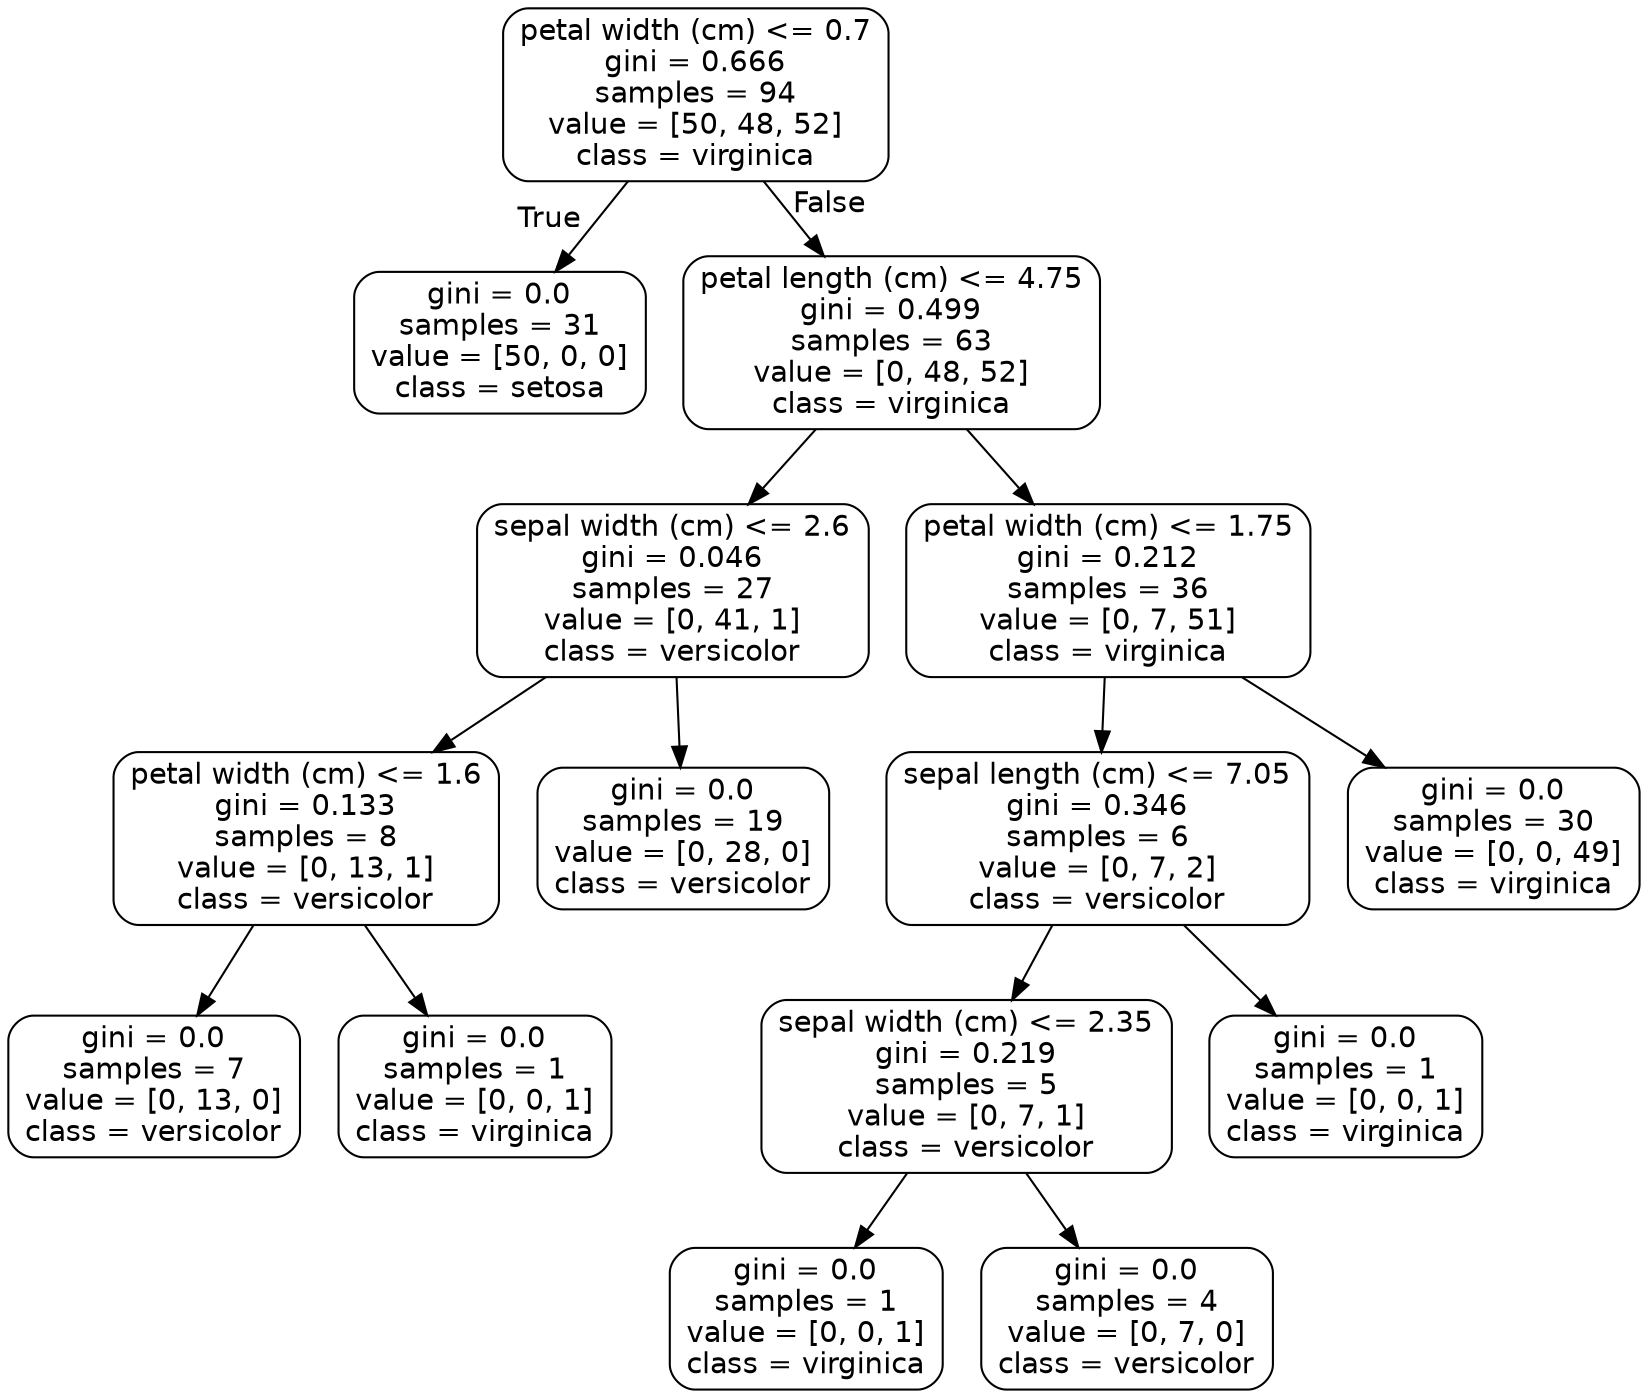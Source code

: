 digraph Tree {
node [shape=box, style="rounded", color="black", fontname=helvetica] ;
edge [fontname=helvetica] ;
0 [label="petal width (cm) <= 0.7\ngini = 0.666\nsamples = 94\nvalue = [50, 48, 52]\nclass = virginica"] ;
1 [label="gini = 0.0\nsamples = 31\nvalue = [50, 0, 0]\nclass = setosa"] ;
0 -> 1 [labeldistance=2.5, labelangle=45, headlabel="True"] ;
2 [label="petal length (cm) <= 4.75\ngini = 0.499\nsamples = 63\nvalue = [0, 48, 52]\nclass = virginica"] ;
0 -> 2 [labeldistance=2.5, labelangle=-45, headlabel="False"] ;
3 [label="sepal width (cm) <= 2.6\ngini = 0.046\nsamples = 27\nvalue = [0, 41, 1]\nclass = versicolor"] ;
2 -> 3 ;
4 [label="petal width (cm) <= 1.6\ngini = 0.133\nsamples = 8\nvalue = [0, 13, 1]\nclass = versicolor"] ;
3 -> 4 ;
5 [label="gini = 0.0\nsamples = 7\nvalue = [0, 13, 0]\nclass = versicolor"] ;
4 -> 5 ;
6 [label="gini = 0.0\nsamples = 1\nvalue = [0, 0, 1]\nclass = virginica"] ;
4 -> 6 ;
7 [label="gini = 0.0\nsamples = 19\nvalue = [0, 28, 0]\nclass = versicolor"] ;
3 -> 7 ;
8 [label="petal width (cm) <= 1.75\ngini = 0.212\nsamples = 36\nvalue = [0, 7, 51]\nclass = virginica"] ;
2 -> 8 ;
9 [label="sepal length (cm) <= 7.05\ngini = 0.346\nsamples = 6\nvalue = [0, 7, 2]\nclass = versicolor"] ;
8 -> 9 ;
10 [label="sepal width (cm) <= 2.35\ngini = 0.219\nsamples = 5\nvalue = [0, 7, 1]\nclass = versicolor"] ;
9 -> 10 ;
11 [label="gini = 0.0\nsamples = 1\nvalue = [0, 0, 1]\nclass = virginica"] ;
10 -> 11 ;
12 [label="gini = 0.0\nsamples = 4\nvalue = [0, 7, 0]\nclass = versicolor"] ;
10 -> 12 ;
13 [label="gini = 0.0\nsamples = 1\nvalue = [0, 0, 1]\nclass = virginica"] ;
9 -> 13 ;
14 [label="gini = 0.0\nsamples = 30\nvalue = [0, 0, 49]\nclass = virginica"] ;
8 -> 14 ;
}